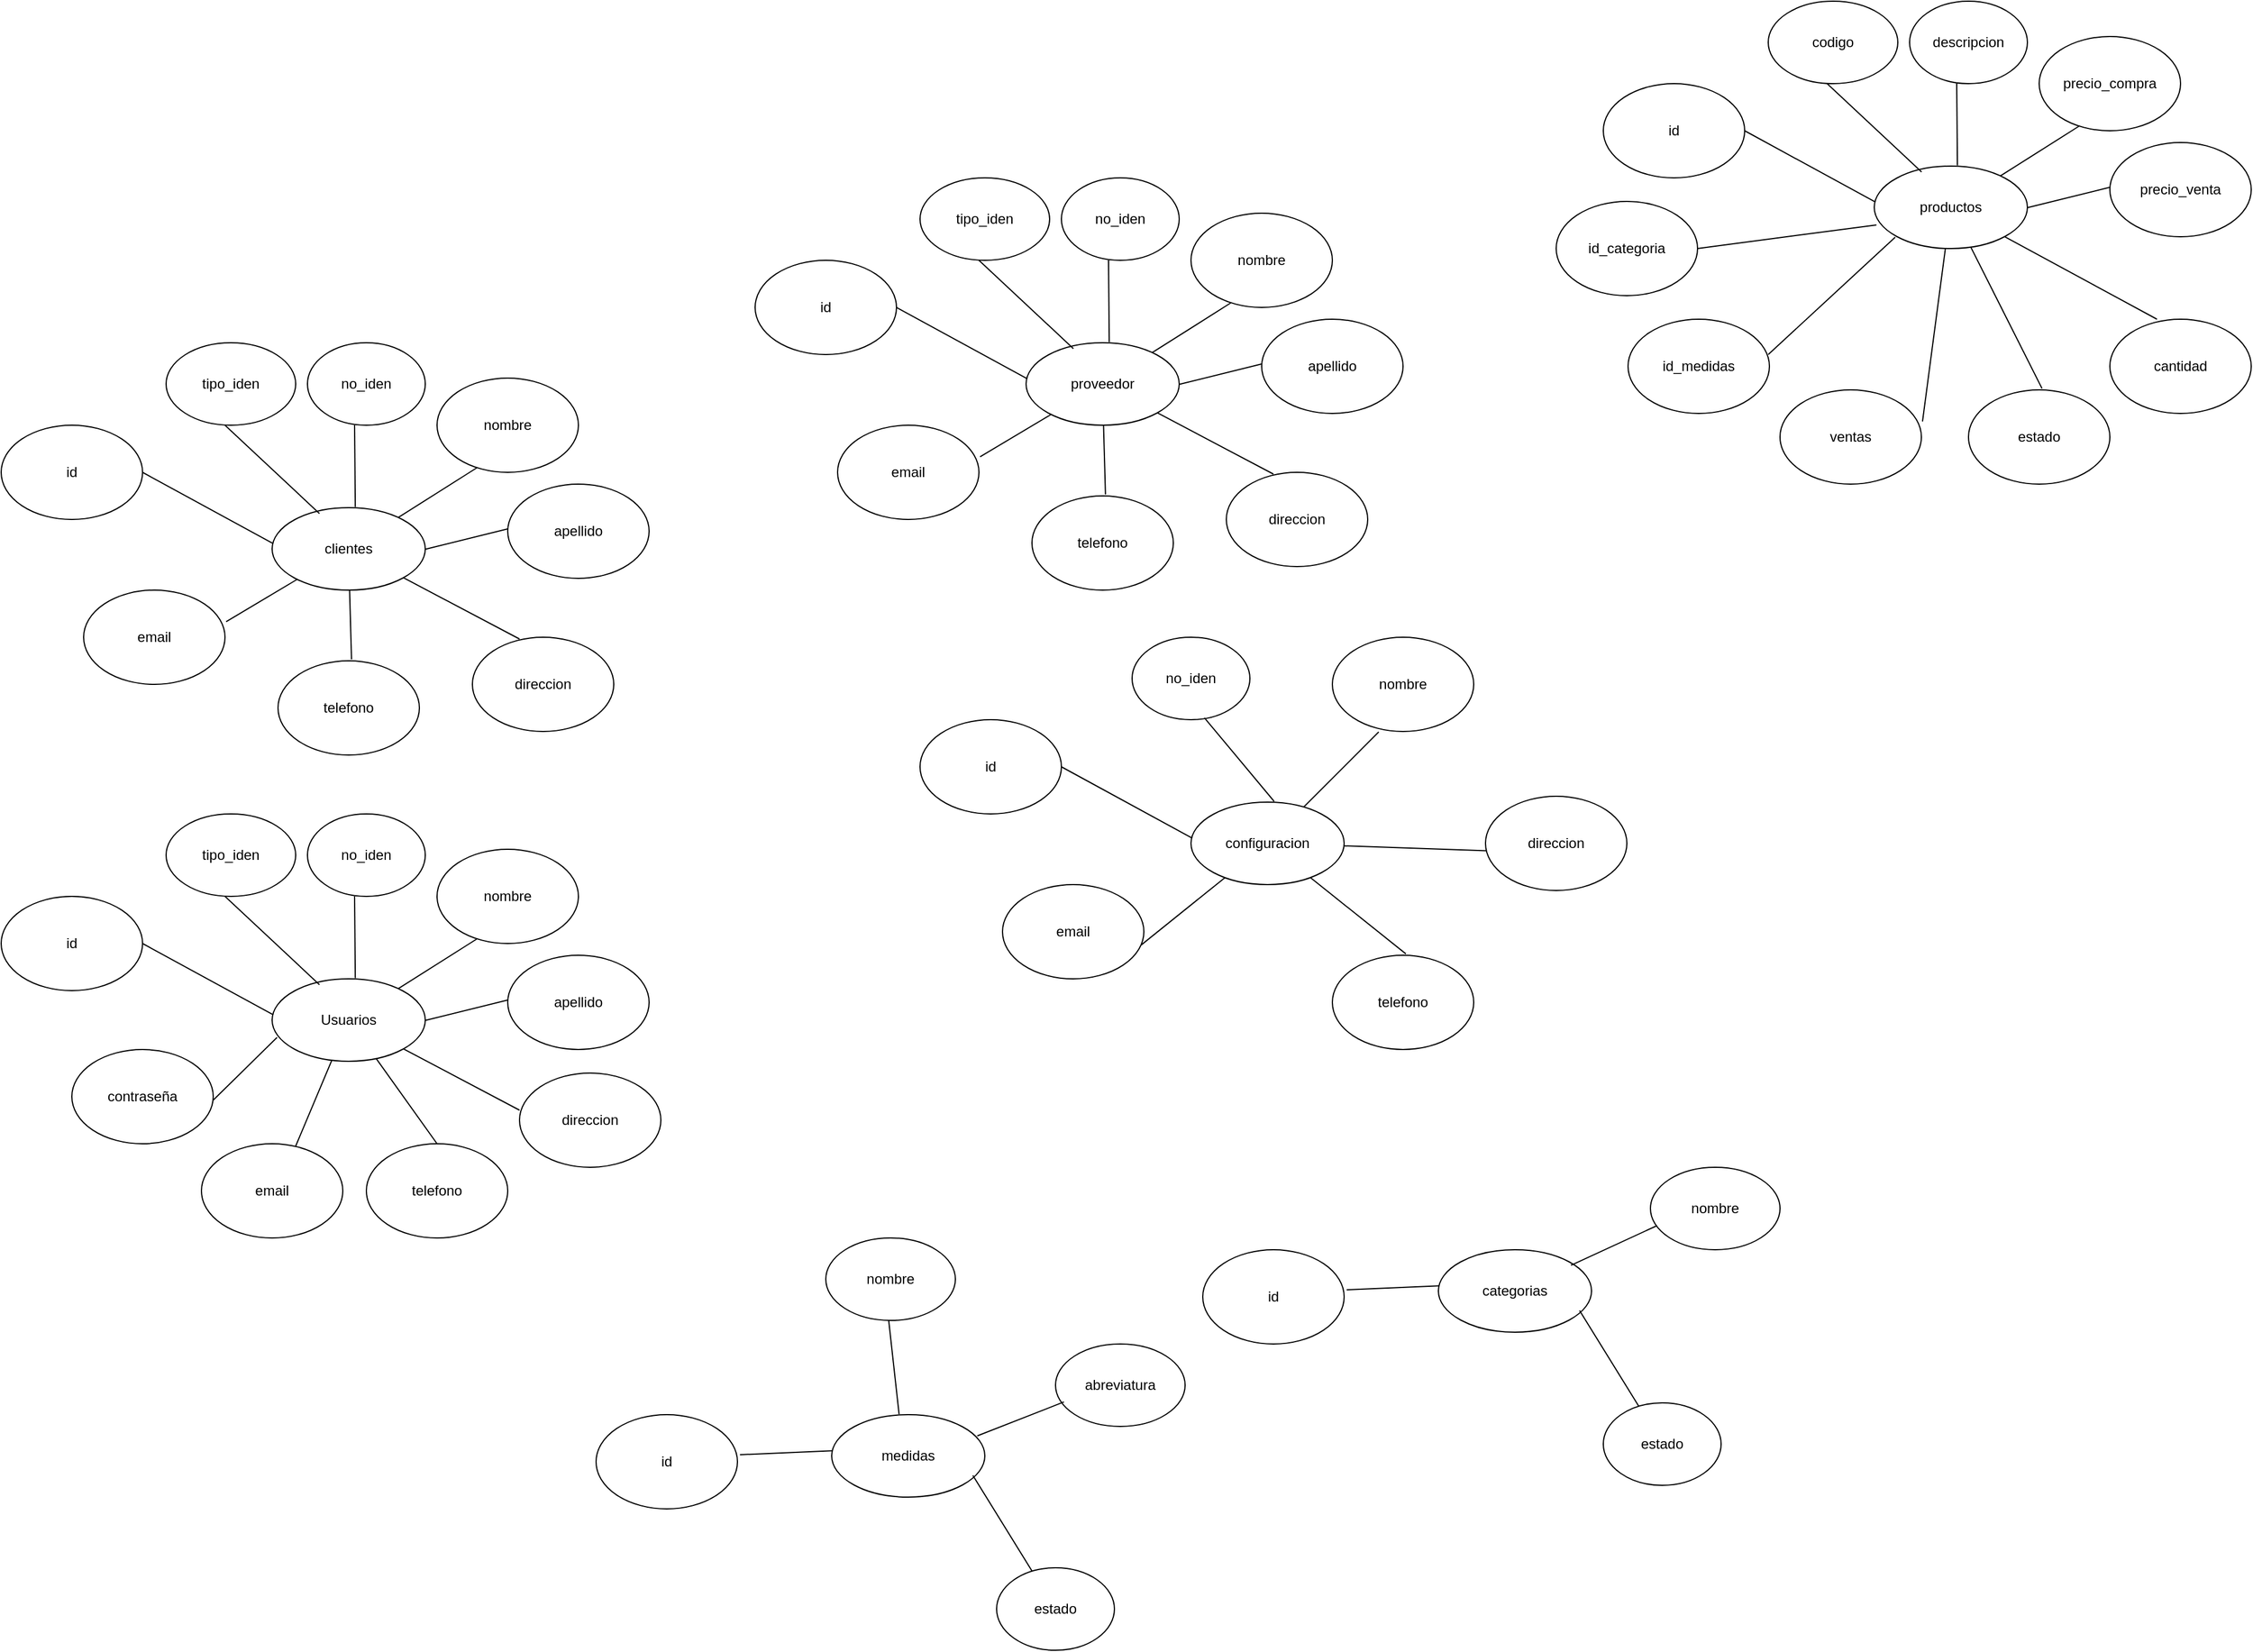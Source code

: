 <mxfile version="22.0.2" type="github" pages="2">
  <diagram name="Página-1" id="jNS-OsoAPbzubsZ5zcvM">
    <mxGraphModel dx="1640" dy="1669" grid="1" gridSize="10" guides="1" tooltips="1" connect="0" arrows="0" fold="1" page="1" pageScale="1" pageWidth="827" pageHeight="1169" math="0" shadow="0">
      <root>
        <mxCell id="0" />
        <mxCell id="1" parent="0" />
        <mxCell id="_Iu95v3-t_2ewTutbSRK-1" value="Usuarios" style="ellipse;whiteSpace=wrap;html=1;" parent="1" vertex="1">
          <mxGeometry x="-30" y="340" width="130" height="70" as="geometry" />
        </mxCell>
        <mxCell id="_Iu95v3-t_2ewTutbSRK-2" value="tipo_iden" style="ellipse;whiteSpace=wrap;html=1;" parent="1" vertex="1">
          <mxGeometry x="-120" y="200" width="110" height="70" as="geometry" />
        </mxCell>
        <mxCell id="_Iu95v3-t_2ewTutbSRK-3" value="no_iden" style="ellipse;whiteSpace=wrap;html=1;" parent="1" vertex="1">
          <mxGeometry y="200" width="100" height="70" as="geometry" />
        </mxCell>
        <mxCell id="_Iu95v3-t_2ewTutbSRK-4" value="nombre" style="ellipse;whiteSpace=wrap;html=1;" parent="1" vertex="1">
          <mxGeometry x="110" y="230" width="120" height="80" as="geometry" />
        </mxCell>
        <mxCell id="_Iu95v3-t_2ewTutbSRK-5" value="apellido" style="ellipse;whiteSpace=wrap;html=1;" parent="1" vertex="1">
          <mxGeometry x="170" y="320" width="120" height="80" as="geometry" />
        </mxCell>
        <mxCell id="_Iu95v3-t_2ewTutbSRK-6" value="direccion" style="ellipse;whiteSpace=wrap;html=1;" parent="1" vertex="1">
          <mxGeometry x="180" y="420" width="120" height="80" as="geometry" />
        </mxCell>
        <mxCell id="_Iu95v3-t_2ewTutbSRK-7" value="telefono" style="ellipse;whiteSpace=wrap;html=1;" parent="1" vertex="1">
          <mxGeometry x="50" y="480" width="120" height="80" as="geometry" />
        </mxCell>
        <mxCell id="_Iu95v3-t_2ewTutbSRK-8" value="email" style="ellipse;whiteSpace=wrap;html=1;" parent="1" vertex="1">
          <mxGeometry x="-90" y="480" width="120" height="80" as="geometry" />
        </mxCell>
        <mxCell id="_Iu95v3-t_2ewTutbSRK-9" value="contraseña" style="ellipse;whiteSpace=wrap;html=1;" parent="1" vertex="1">
          <mxGeometry x="-200" y="400" width="120" height="80" as="geometry" />
        </mxCell>
        <mxCell id="_Iu95v3-t_2ewTutbSRK-13" value="" style="endArrow=none;html=1;rounded=0;" parent="1" source="_Iu95v3-t_2ewTutbSRK-1" edge="1">
          <mxGeometry width="50" height="50" relative="1" as="geometry">
            <mxPoint x="93.497" y="346.251" as="sourcePoint" />
            <mxPoint x="144" y="306" as="targetPoint" />
          </mxGeometry>
        </mxCell>
        <mxCell id="_Iu95v3-t_2ewTutbSRK-22" value="" style="endArrow=none;html=1;rounded=0;exitX=0.998;exitY=0.506;exitDx=0;exitDy=0;exitPerimeter=0;" parent="1" source="_Iu95v3-t_2ewTutbSRK-1" edge="1">
          <mxGeometry width="50" height="50" relative="1" as="geometry">
            <mxPoint x="103" y="400" as="sourcePoint" />
            <mxPoint x="170" y="358" as="targetPoint" />
          </mxGeometry>
        </mxCell>
        <mxCell id="_Iu95v3-t_2ewTutbSRK-23" value="" style="endArrow=none;html=1;rounded=0;" parent="1" source="_Iu95v3-t_2ewTutbSRK-1" edge="1">
          <mxGeometry width="50" height="50" relative="1" as="geometry">
            <mxPoint x="110" y="468.5" as="sourcePoint" />
            <mxPoint x="180" y="451.5" as="targetPoint" />
          </mxGeometry>
        </mxCell>
        <mxCell id="_Iu95v3-t_2ewTutbSRK-24" value="id" style="ellipse;whiteSpace=wrap;html=1;" parent="1" vertex="1">
          <mxGeometry x="-260" y="270" width="120" height="80" as="geometry" />
        </mxCell>
        <mxCell id="_Iu95v3-t_2ewTutbSRK-25" value="" style="endArrow=none;html=1;rounded=0;" parent="1" source="_Iu95v3-t_2ewTutbSRK-1" edge="1">
          <mxGeometry width="50" height="50" relative="1" as="geometry">
            <mxPoint x="12" y="427.5" as="sourcePoint" />
            <mxPoint x="110" y="480" as="targetPoint" />
          </mxGeometry>
        </mxCell>
        <mxCell id="_Iu95v3-t_2ewTutbSRK-26" value="" style="endArrow=none;html=1;rounded=0;" parent="1" source="_Iu95v3-t_2ewTutbSRK-1" edge="1">
          <mxGeometry width="50" height="50" relative="1" as="geometry">
            <mxPoint x="-62" y="410" as="sourcePoint" />
            <mxPoint x="-10" y="482" as="targetPoint" />
          </mxGeometry>
        </mxCell>
        <mxCell id="_Iu95v3-t_2ewTutbSRK-27" value="" style="endArrow=none;html=1;rounded=0;exitX=0.032;exitY=0.711;exitDx=0;exitDy=0;exitPerimeter=0;" parent="1" source="_Iu95v3-t_2ewTutbSRK-1" edge="1">
          <mxGeometry width="50" height="50" relative="1" as="geometry">
            <mxPoint x="-49" y="370" as="sourcePoint" />
            <mxPoint x="-80" y="443" as="targetPoint" />
          </mxGeometry>
        </mxCell>
        <mxCell id="_Iu95v3-t_2ewTutbSRK-29" value="" style="endArrow=none;html=1;rounded=0;exitX=0.008;exitY=0.437;exitDx=0;exitDy=0;exitPerimeter=0;" parent="1" source="_Iu95v3-t_2ewTutbSRK-1" edge="1">
          <mxGeometry width="50" height="50" relative="1" as="geometry">
            <mxPoint x="-16.22" y="382.18" as="sourcePoint" />
            <mxPoint x="-140" y="310" as="targetPoint" />
          </mxGeometry>
        </mxCell>
        <mxCell id="_Iu95v3-t_2ewTutbSRK-30" value="" style="endArrow=none;html=1;rounded=0;exitX=0.309;exitY=0.071;exitDx=0;exitDy=0;exitPerimeter=0;" parent="1" source="_Iu95v3-t_2ewTutbSRK-1" edge="1">
          <mxGeometry width="50" height="50" relative="1" as="geometry">
            <mxPoint x="54" y="342" as="sourcePoint" />
            <mxPoint x="-70" y="270" as="targetPoint" />
          </mxGeometry>
        </mxCell>
        <mxCell id="_Iu95v3-t_2ewTutbSRK-31" value="" style="endArrow=none;html=1;rounded=0;exitX=0.543;exitY=-0.009;exitDx=0;exitDy=0;exitPerimeter=0;" parent="1" source="_Iu95v3-t_2ewTutbSRK-1" edge="1">
          <mxGeometry width="50" height="50" relative="1" as="geometry">
            <mxPoint x="120" y="345" as="sourcePoint" />
            <mxPoint x="40" y="270" as="targetPoint" />
          </mxGeometry>
        </mxCell>
        <mxCell id="_Iu95v3-t_2ewTutbSRK-35" value="clientes" style="ellipse;whiteSpace=wrap;html=1;" parent="1" vertex="1">
          <mxGeometry x="-30" y="-60" width="130" height="70" as="geometry" />
        </mxCell>
        <mxCell id="_Iu95v3-t_2ewTutbSRK-36" value="tipo_iden" style="ellipse;whiteSpace=wrap;html=1;" parent="1" vertex="1">
          <mxGeometry x="-120" y="-200" width="110" height="70" as="geometry" />
        </mxCell>
        <mxCell id="_Iu95v3-t_2ewTutbSRK-37" value="no_iden" style="ellipse;whiteSpace=wrap;html=1;" parent="1" vertex="1">
          <mxGeometry y="-200" width="100" height="70" as="geometry" />
        </mxCell>
        <mxCell id="_Iu95v3-t_2ewTutbSRK-38" value="nombre" style="ellipse;whiteSpace=wrap;html=1;" parent="1" vertex="1">
          <mxGeometry x="110" y="-170" width="120" height="80" as="geometry" />
        </mxCell>
        <mxCell id="_Iu95v3-t_2ewTutbSRK-39" value="apellido" style="ellipse;whiteSpace=wrap;html=1;" parent="1" vertex="1">
          <mxGeometry x="170" y="-80" width="120" height="80" as="geometry" />
        </mxCell>
        <mxCell id="_Iu95v3-t_2ewTutbSRK-40" value="direccion" style="ellipse;whiteSpace=wrap;html=1;" parent="1" vertex="1">
          <mxGeometry x="140" y="50" width="120" height="80" as="geometry" />
        </mxCell>
        <mxCell id="_Iu95v3-t_2ewTutbSRK-41" value="telefono" style="ellipse;whiteSpace=wrap;html=1;" parent="1" vertex="1">
          <mxGeometry x="-25" y="70" width="120" height="80" as="geometry" />
        </mxCell>
        <mxCell id="_Iu95v3-t_2ewTutbSRK-42" value="email" style="ellipse;whiteSpace=wrap;html=1;" parent="1" vertex="1">
          <mxGeometry x="-190" y="10" width="120" height="80" as="geometry" />
        </mxCell>
        <mxCell id="_Iu95v3-t_2ewTutbSRK-44" value="" style="endArrow=none;html=1;rounded=0;" parent="1" source="_Iu95v3-t_2ewTutbSRK-35" edge="1">
          <mxGeometry width="50" height="50" relative="1" as="geometry">
            <mxPoint x="93.497" y="-53.749" as="sourcePoint" />
            <mxPoint x="144" y="-94" as="targetPoint" />
          </mxGeometry>
        </mxCell>
        <mxCell id="_Iu95v3-t_2ewTutbSRK-45" value="" style="endArrow=none;html=1;rounded=0;exitX=0.998;exitY=0.506;exitDx=0;exitDy=0;exitPerimeter=0;" parent="1" source="_Iu95v3-t_2ewTutbSRK-35" edge="1">
          <mxGeometry width="50" height="50" relative="1" as="geometry">
            <mxPoint x="103" as="sourcePoint" />
            <mxPoint x="170" y="-42" as="targetPoint" />
          </mxGeometry>
        </mxCell>
        <mxCell id="_Iu95v3-t_2ewTutbSRK-46" value="" style="endArrow=none;html=1;rounded=0;" parent="1" source="_Iu95v3-t_2ewTutbSRK-35" edge="1">
          <mxGeometry width="50" height="50" relative="1" as="geometry">
            <mxPoint x="110" y="68.5" as="sourcePoint" />
            <mxPoint x="180" y="51.5" as="targetPoint" />
          </mxGeometry>
        </mxCell>
        <mxCell id="_Iu95v3-t_2ewTutbSRK-47" value="id" style="ellipse;whiteSpace=wrap;html=1;" parent="1" vertex="1">
          <mxGeometry x="-260" y="-130" width="120" height="80" as="geometry" />
        </mxCell>
        <mxCell id="_Iu95v3-t_2ewTutbSRK-48" value="" style="endArrow=none;html=1;rounded=0;entryX=0.52;entryY=-0.015;entryDx=0;entryDy=0;entryPerimeter=0;" parent="1" source="_Iu95v3-t_2ewTutbSRK-35" target="_Iu95v3-t_2ewTutbSRK-41" edge="1">
          <mxGeometry width="50" height="50" relative="1" as="geometry">
            <mxPoint x="12" y="27.5" as="sourcePoint" />
            <mxPoint x="110" y="80" as="targetPoint" />
          </mxGeometry>
        </mxCell>
        <mxCell id="_Iu95v3-t_2ewTutbSRK-49" value="" style="endArrow=none;html=1;rounded=0;entryX=1.008;entryY=0.335;entryDx=0;entryDy=0;entryPerimeter=0;" parent="1" source="_Iu95v3-t_2ewTutbSRK-35" target="_Iu95v3-t_2ewTutbSRK-42" edge="1">
          <mxGeometry width="50" height="50" relative="1" as="geometry">
            <mxPoint x="-62" y="10" as="sourcePoint" />
            <mxPoint x="-10" y="82" as="targetPoint" />
          </mxGeometry>
        </mxCell>
        <mxCell id="_Iu95v3-t_2ewTutbSRK-51" value="" style="endArrow=none;html=1;rounded=0;exitX=0.008;exitY=0.437;exitDx=0;exitDy=0;exitPerimeter=0;" parent="1" source="_Iu95v3-t_2ewTutbSRK-35" edge="1">
          <mxGeometry width="50" height="50" relative="1" as="geometry">
            <mxPoint x="-16.22" y="-17.82" as="sourcePoint" />
            <mxPoint x="-140" y="-90" as="targetPoint" />
          </mxGeometry>
        </mxCell>
        <mxCell id="_Iu95v3-t_2ewTutbSRK-52" value="" style="endArrow=none;html=1;rounded=0;exitX=0.309;exitY=0.071;exitDx=0;exitDy=0;exitPerimeter=0;" parent="1" source="_Iu95v3-t_2ewTutbSRK-35" edge="1">
          <mxGeometry width="50" height="50" relative="1" as="geometry">
            <mxPoint x="54" y="-58" as="sourcePoint" />
            <mxPoint x="-70" y="-130" as="targetPoint" />
          </mxGeometry>
        </mxCell>
        <mxCell id="_Iu95v3-t_2ewTutbSRK-53" value="" style="endArrow=none;html=1;rounded=0;exitX=0.543;exitY=-0.009;exitDx=0;exitDy=0;exitPerimeter=0;" parent="1" source="_Iu95v3-t_2ewTutbSRK-35" edge="1">
          <mxGeometry width="50" height="50" relative="1" as="geometry">
            <mxPoint x="120" y="-55" as="sourcePoint" />
            <mxPoint x="40" y="-130" as="targetPoint" />
          </mxGeometry>
        </mxCell>
        <mxCell id="_Iu95v3-t_2ewTutbSRK-54" value="proveedor" style="ellipse;whiteSpace=wrap;html=1;" parent="1" vertex="1">
          <mxGeometry x="610" y="-200" width="130" height="70" as="geometry" />
        </mxCell>
        <mxCell id="_Iu95v3-t_2ewTutbSRK-55" value="tipo_iden" style="ellipse;whiteSpace=wrap;html=1;" parent="1" vertex="1">
          <mxGeometry x="520" y="-340" width="110" height="70" as="geometry" />
        </mxCell>
        <mxCell id="_Iu95v3-t_2ewTutbSRK-56" value="no_iden" style="ellipse;whiteSpace=wrap;html=1;" parent="1" vertex="1">
          <mxGeometry x="640" y="-340" width="100" height="70" as="geometry" />
        </mxCell>
        <mxCell id="_Iu95v3-t_2ewTutbSRK-57" value="nombre" style="ellipse;whiteSpace=wrap;html=1;" parent="1" vertex="1">
          <mxGeometry x="750" y="-310" width="120" height="80" as="geometry" />
        </mxCell>
        <mxCell id="_Iu95v3-t_2ewTutbSRK-58" value="apellido" style="ellipse;whiteSpace=wrap;html=1;" parent="1" vertex="1">
          <mxGeometry x="810" y="-220" width="120" height="80" as="geometry" />
        </mxCell>
        <mxCell id="_Iu95v3-t_2ewTutbSRK-59" value="direccion" style="ellipse;whiteSpace=wrap;html=1;" parent="1" vertex="1">
          <mxGeometry x="780" y="-90" width="120" height="80" as="geometry" />
        </mxCell>
        <mxCell id="_Iu95v3-t_2ewTutbSRK-60" value="telefono" style="ellipse;whiteSpace=wrap;html=1;" parent="1" vertex="1">
          <mxGeometry x="615" y="-70" width="120" height="80" as="geometry" />
        </mxCell>
        <mxCell id="_Iu95v3-t_2ewTutbSRK-61" value="email" style="ellipse;whiteSpace=wrap;html=1;" parent="1" vertex="1">
          <mxGeometry x="450" y="-130" width="120" height="80" as="geometry" />
        </mxCell>
        <mxCell id="_Iu95v3-t_2ewTutbSRK-62" value="" style="endArrow=none;html=1;rounded=0;" parent="1" source="_Iu95v3-t_2ewTutbSRK-54" edge="1">
          <mxGeometry width="50" height="50" relative="1" as="geometry">
            <mxPoint x="733.497" y="-193.749" as="sourcePoint" />
            <mxPoint x="784" y="-234" as="targetPoint" />
          </mxGeometry>
        </mxCell>
        <mxCell id="_Iu95v3-t_2ewTutbSRK-63" value="" style="endArrow=none;html=1;rounded=0;exitX=0.998;exitY=0.506;exitDx=0;exitDy=0;exitPerimeter=0;" parent="1" source="_Iu95v3-t_2ewTutbSRK-54" edge="1">
          <mxGeometry width="50" height="50" relative="1" as="geometry">
            <mxPoint x="743" y="-140" as="sourcePoint" />
            <mxPoint x="810" y="-182" as="targetPoint" />
          </mxGeometry>
        </mxCell>
        <mxCell id="_Iu95v3-t_2ewTutbSRK-64" value="" style="endArrow=none;html=1;rounded=0;" parent="1" source="_Iu95v3-t_2ewTutbSRK-54" edge="1">
          <mxGeometry width="50" height="50" relative="1" as="geometry">
            <mxPoint x="750" y="-71.5" as="sourcePoint" />
            <mxPoint x="820" y="-88.5" as="targetPoint" />
          </mxGeometry>
        </mxCell>
        <mxCell id="_Iu95v3-t_2ewTutbSRK-65" value="id" style="ellipse;whiteSpace=wrap;html=1;" parent="1" vertex="1">
          <mxGeometry x="380" y="-270" width="120" height="80" as="geometry" />
        </mxCell>
        <mxCell id="_Iu95v3-t_2ewTutbSRK-66" value="" style="endArrow=none;html=1;rounded=0;entryX=0.52;entryY=-0.015;entryDx=0;entryDy=0;entryPerimeter=0;" parent="1" source="_Iu95v3-t_2ewTutbSRK-54" target="_Iu95v3-t_2ewTutbSRK-60" edge="1">
          <mxGeometry width="50" height="50" relative="1" as="geometry">
            <mxPoint x="652" y="-112.5" as="sourcePoint" />
            <mxPoint x="750" y="-60" as="targetPoint" />
          </mxGeometry>
        </mxCell>
        <mxCell id="_Iu95v3-t_2ewTutbSRK-67" value="" style="endArrow=none;html=1;rounded=0;entryX=1.008;entryY=0.335;entryDx=0;entryDy=0;entryPerimeter=0;" parent="1" source="_Iu95v3-t_2ewTutbSRK-54" target="_Iu95v3-t_2ewTutbSRK-61" edge="1">
          <mxGeometry width="50" height="50" relative="1" as="geometry">
            <mxPoint x="578" y="-130" as="sourcePoint" />
            <mxPoint x="630" y="-58" as="targetPoint" />
          </mxGeometry>
        </mxCell>
        <mxCell id="_Iu95v3-t_2ewTutbSRK-68" value="" style="endArrow=none;html=1;rounded=0;exitX=0.008;exitY=0.437;exitDx=0;exitDy=0;exitPerimeter=0;" parent="1" source="_Iu95v3-t_2ewTutbSRK-54" edge="1">
          <mxGeometry width="50" height="50" relative="1" as="geometry">
            <mxPoint x="623.78" y="-157.82" as="sourcePoint" />
            <mxPoint x="500" y="-230" as="targetPoint" />
          </mxGeometry>
        </mxCell>
        <mxCell id="_Iu95v3-t_2ewTutbSRK-69" value="" style="endArrow=none;html=1;rounded=0;exitX=0.309;exitY=0.071;exitDx=0;exitDy=0;exitPerimeter=0;" parent="1" source="_Iu95v3-t_2ewTutbSRK-54" edge="1">
          <mxGeometry width="50" height="50" relative="1" as="geometry">
            <mxPoint x="694" y="-198" as="sourcePoint" />
            <mxPoint x="570" y="-270" as="targetPoint" />
          </mxGeometry>
        </mxCell>
        <mxCell id="_Iu95v3-t_2ewTutbSRK-70" value="" style="endArrow=none;html=1;rounded=0;exitX=0.543;exitY=-0.009;exitDx=0;exitDy=0;exitPerimeter=0;" parent="1" source="_Iu95v3-t_2ewTutbSRK-54" edge="1">
          <mxGeometry width="50" height="50" relative="1" as="geometry">
            <mxPoint x="760" y="-195" as="sourcePoint" />
            <mxPoint x="680" y="-270" as="targetPoint" />
          </mxGeometry>
        </mxCell>
        <mxCell id="_Iu95v3-t_2ewTutbSRK-71" value="configuracion" style="ellipse;whiteSpace=wrap;html=1;" parent="1" vertex="1">
          <mxGeometry x="750" y="190" width="130" height="70" as="geometry" />
        </mxCell>
        <mxCell id="_Iu95v3-t_2ewTutbSRK-73" value="no_iden" style="ellipse;whiteSpace=wrap;html=1;" parent="1" vertex="1">
          <mxGeometry x="700" y="50" width="100" height="70" as="geometry" />
        </mxCell>
        <mxCell id="_Iu95v3-t_2ewTutbSRK-74" value="nombre" style="ellipse;whiteSpace=wrap;html=1;" parent="1" vertex="1">
          <mxGeometry x="870" y="50" width="120" height="80" as="geometry" />
        </mxCell>
        <mxCell id="_Iu95v3-t_2ewTutbSRK-76" value="direccion" style="ellipse;whiteSpace=wrap;html=1;" parent="1" vertex="1">
          <mxGeometry x="1000" y="185" width="120" height="80" as="geometry" />
        </mxCell>
        <mxCell id="_Iu95v3-t_2ewTutbSRK-77" value="telefono" style="ellipse;whiteSpace=wrap;html=1;" parent="1" vertex="1">
          <mxGeometry x="870" y="320" width="120" height="80" as="geometry" />
        </mxCell>
        <mxCell id="_Iu95v3-t_2ewTutbSRK-78" value="email" style="ellipse;whiteSpace=wrap;html=1;" parent="1" vertex="1">
          <mxGeometry x="590" y="260" width="120" height="80" as="geometry" />
        </mxCell>
        <mxCell id="_Iu95v3-t_2ewTutbSRK-79" value="" style="endArrow=none;html=1;rounded=0;entryX=0.328;entryY=1.005;entryDx=0;entryDy=0;entryPerimeter=0;" parent="1" source="_Iu95v3-t_2ewTutbSRK-71" target="_Iu95v3-t_2ewTutbSRK-74" edge="1">
          <mxGeometry width="50" height="50" relative="1" as="geometry">
            <mxPoint x="873.497" y="196.251" as="sourcePoint" />
            <mxPoint x="924" y="156" as="targetPoint" />
          </mxGeometry>
        </mxCell>
        <mxCell id="_Iu95v3-t_2ewTutbSRK-81" value="" style="endArrow=none;html=1;rounded=0;entryX=0.005;entryY=0.578;entryDx=0;entryDy=0;entryPerimeter=0;" parent="1" source="_Iu95v3-t_2ewTutbSRK-71" target="_Iu95v3-t_2ewTutbSRK-76" edge="1">
          <mxGeometry width="50" height="50" relative="1" as="geometry">
            <mxPoint x="890" y="318.5" as="sourcePoint" />
            <mxPoint x="960" y="301.5" as="targetPoint" />
          </mxGeometry>
        </mxCell>
        <mxCell id="_Iu95v3-t_2ewTutbSRK-82" value="id" style="ellipse;whiteSpace=wrap;html=1;" parent="1" vertex="1">
          <mxGeometry x="520" y="120" width="120" height="80" as="geometry" />
        </mxCell>
        <mxCell id="_Iu95v3-t_2ewTutbSRK-83" value="" style="endArrow=none;html=1;rounded=0;entryX=0.52;entryY=-0.015;entryDx=0;entryDy=0;entryPerimeter=0;" parent="1" source="_Iu95v3-t_2ewTutbSRK-71" target="_Iu95v3-t_2ewTutbSRK-77" edge="1">
          <mxGeometry width="50" height="50" relative="1" as="geometry">
            <mxPoint x="792" y="277.5" as="sourcePoint" />
            <mxPoint x="890" y="330" as="targetPoint" />
          </mxGeometry>
        </mxCell>
        <mxCell id="_Iu95v3-t_2ewTutbSRK-84" value="" style="endArrow=none;html=1;rounded=0;entryX=0.982;entryY=0.64;entryDx=0;entryDy=0;entryPerimeter=0;" parent="1" source="_Iu95v3-t_2ewTutbSRK-71" target="_Iu95v3-t_2ewTutbSRK-78" edge="1">
          <mxGeometry width="50" height="50" relative="1" as="geometry">
            <mxPoint x="718" y="260" as="sourcePoint" />
            <mxPoint x="770" y="332" as="targetPoint" />
          </mxGeometry>
        </mxCell>
        <mxCell id="_Iu95v3-t_2ewTutbSRK-85" value="" style="endArrow=none;html=1;rounded=0;exitX=0.008;exitY=0.437;exitDx=0;exitDy=0;exitPerimeter=0;" parent="1" source="_Iu95v3-t_2ewTutbSRK-71" edge="1">
          <mxGeometry width="50" height="50" relative="1" as="geometry">
            <mxPoint x="763.78" y="232.18" as="sourcePoint" />
            <mxPoint x="640" y="160" as="targetPoint" />
          </mxGeometry>
        </mxCell>
        <mxCell id="_Iu95v3-t_2ewTutbSRK-87" value="" style="endArrow=none;html=1;rounded=0;exitX=0.543;exitY=-0.009;exitDx=0;exitDy=0;exitPerimeter=0;entryX=0.614;entryY=0.977;entryDx=0;entryDy=0;entryPerimeter=0;" parent="1" source="_Iu95v3-t_2ewTutbSRK-71" target="_Iu95v3-t_2ewTutbSRK-73" edge="1">
          <mxGeometry width="50" height="50" relative="1" as="geometry">
            <mxPoint x="900" y="195" as="sourcePoint" />
            <mxPoint x="820" y="120" as="targetPoint" />
          </mxGeometry>
        </mxCell>
        <mxCell id="_Iu95v3-t_2ewTutbSRK-88" value="categorias" style="ellipse;whiteSpace=wrap;html=1;" parent="1" vertex="1">
          <mxGeometry x="960" y="570" width="130" height="70" as="geometry" />
        </mxCell>
        <mxCell id="_Iu95v3-t_2ewTutbSRK-89" value="nombre" style="ellipse;whiteSpace=wrap;html=1;" parent="1" vertex="1">
          <mxGeometry x="1140" y="500" width="110" height="70" as="geometry" />
        </mxCell>
        <mxCell id="_Iu95v3-t_2ewTutbSRK-90" value="estado" style="ellipse;whiteSpace=wrap;html=1;" parent="1" vertex="1">
          <mxGeometry x="1100" y="700" width="100" height="70" as="geometry" />
        </mxCell>
        <mxCell id="_Iu95v3-t_2ewTutbSRK-100" value="id" style="ellipse;whiteSpace=wrap;html=1;" parent="1" vertex="1">
          <mxGeometry x="760" y="570" width="120" height="80" as="geometry" />
        </mxCell>
        <mxCell id="_Iu95v3-t_2ewTutbSRK-104" value="" style="endArrow=none;html=1;rounded=0;exitX=0.008;exitY=0.437;exitDx=0;exitDy=0;exitPerimeter=0;entryX=1.018;entryY=0.425;entryDx=0;entryDy=0;entryPerimeter=0;" parent="1" source="_Iu95v3-t_2ewTutbSRK-88" target="_Iu95v3-t_2ewTutbSRK-100" edge="1">
          <mxGeometry width="50" height="50" relative="1" as="geometry">
            <mxPoint x="973.78" y="612.18" as="sourcePoint" />
            <mxPoint x="850" y="540" as="targetPoint" />
          </mxGeometry>
        </mxCell>
        <mxCell id="_Iu95v3-t_2ewTutbSRK-105" value="" style="endArrow=none;html=1;rounded=0;exitX=0.866;exitY=0.189;exitDx=0;exitDy=0;exitPerimeter=0;entryX=0.049;entryY=0.709;entryDx=0;entryDy=0;entryPerimeter=0;" parent="1" source="_Iu95v3-t_2ewTutbSRK-88" target="_Iu95v3-t_2ewTutbSRK-89" edge="1">
          <mxGeometry width="50" height="50" relative="1" as="geometry">
            <mxPoint x="1044" y="572" as="sourcePoint" />
            <mxPoint x="920" y="500" as="targetPoint" />
          </mxGeometry>
        </mxCell>
        <mxCell id="_Iu95v3-t_2ewTutbSRK-106" value="" style="endArrow=none;html=1;rounded=0;exitX=0.922;exitY=0.737;exitDx=0;exitDy=0;exitPerimeter=0;" parent="1" source="_Iu95v3-t_2ewTutbSRK-88" target="_Iu95v3-t_2ewTutbSRK-90" edge="1">
          <mxGeometry width="50" height="50" relative="1" as="geometry">
            <mxPoint x="1110" y="575" as="sourcePoint" />
            <mxPoint x="1030" y="500" as="targetPoint" />
          </mxGeometry>
        </mxCell>
        <mxCell id="_Iu95v3-t_2ewTutbSRK-107" value="medidas" style="ellipse;whiteSpace=wrap;html=1;" parent="1" vertex="1">
          <mxGeometry x="445" y="710" width="130" height="70" as="geometry" />
        </mxCell>
        <mxCell id="_Iu95v3-t_2ewTutbSRK-108" value="nombre" style="ellipse;whiteSpace=wrap;html=1;" parent="1" vertex="1">
          <mxGeometry x="440" y="560" width="110" height="70" as="geometry" />
        </mxCell>
        <mxCell id="_Iu95v3-t_2ewTutbSRK-109" value="estado" style="ellipse;whiteSpace=wrap;html=1;" parent="1" vertex="1">
          <mxGeometry x="585" y="840" width="100" height="70" as="geometry" />
        </mxCell>
        <mxCell id="_Iu95v3-t_2ewTutbSRK-110" value="id" style="ellipse;whiteSpace=wrap;html=1;" parent="1" vertex="1">
          <mxGeometry x="245" y="710" width="120" height="80" as="geometry" />
        </mxCell>
        <mxCell id="_Iu95v3-t_2ewTutbSRK-111" value="" style="endArrow=none;html=1;rounded=0;exitX=0.008;exitY=0.437;exitDx=0;exitDy=0;exitPerimeter=0;entryX=1.018;entryY=0.425;entryDx=0;entryDy=0;entryPerimeter=0;" parent="1" source="_Iu95v3-t_2ewTutbSRK-107" target="_Iu95v3-t_2ewTutbSRK-110" edge="1">
          <mxGeometry width="50" height="50" relative="1" as="geometry">
            <mxPoint x="458.78" y="752.18" as="sourcePoint" />
            <mxPoint x="335" y="680" as="targetPoint" />
          </mxGeometry>
        </mxCell>
        <mxCell id="_Iu95v3-t_2ewTutbSRK-112" value="" style="endArrow=none;html=1;rounded=0;exitX=0.44;exitY=-0.006;exitDx=0;exitDy=0;exitPerimeter=0;entryX=0.485;entryY=0.994;entryDx=0;entryDy=0;entryPerimeter=0;" parent="1" source="_Iu95v3-t_2ewTutbSRK-107" target="_Iu95v3-t_2ewTutbSRK-108" edge="1">
          <mxGeometry width="50" height="50" relative="1" as="geometry">
            <mxPoint x="529" y="712" as="sourcePoint" />
            <mxPoint x="405" y="640" as="targetPoint" />
          </mxGeometry>
        </mxCell>
        <mxCell id="_Iu95v3-t_2ewTutbSRK-113" value="" style="endArrow=none;html=1;rounded=0;exitX=0.922;exitY=0.737;exitDx=0;exitDy=0;exitPerimeter=0;" parent="1" source="_Iu95v3-t_2ewTutbSRK-107" target="_Iu95v3-t_2ewTutbSRK-109" edge="1">
          <mxGeometry width="50" height="50" relative="1" as="geometry">
            <mxPoint x="595" y="715" as="sourcePoint" />
            <mxPoint x="515" y="640" as="targetPoint" />
          </mxGeometry>
        </mxCell>
        <mxCell id="_Iu95v3-t_2ewTutbSRK-114" value="abreviatura" style="ellipse;whiteSpace=wrap;html=1;" parent="1" vertex="1">
          <mxGeometry x="635" y="650" width="110" height="70" as="geometry" />
        </mxCell>
        <mxCell id="_Iu95v3-t_2ewTutbSRK-115" value="" style="endArrow=none;html=1;rounded=0;exitX=0.065;exitY=0.703;exitDx=0;exitDy=0;exitPerimeter=0;entryX=0.951;entryY=0.257;entryDx=0;entryDy=0;entryPerimeter=0;" parent="1" source="_Iu95v3-t_2ewTutbSRK-114" target="_Iu95v3-t_2ewTutbSRK-107" edge="1">
          <mxGeometry width="50" height="50" relative="1" as="geometry">
            <mxPoint x="635" y="700" as="sourcePoint" />
            <mxPoint x="626" y="620" as="targetPoint" />
          </mxGeometry>
        </mxCell>
        <mxCell id="_Iu95v3-t_2ewTutbSRK-116" value="productos" style="ellipse;whiteSpace=wrap;html=1;" parent="1" vertex="1">
          <mxGeometry x="1330" y="-350" width="130" height="70" as="geometry" />
        </mxCell>
        <mxCell id="_Iu95v3-t_2ewTutbSRK-117" value="codigo" style="ellipse;whiteSpace=wrap;html=1;" parent="1" vertex="1">
          <mxGeometry x="1240" y="-490" width="110" height="70" as="geometry" />
        </mxCell>
        <mxCell id="_Iu95v3-t_2ewTutbSRK-118" value="descripcion" style="ellipse;whiteSpace=wrap;html=1;" parent="1" vertex="1">
          <mxGeometry x="1360" y="-490" width="100" height="70" as="geometry" />
        </mxCell>
        <mxCell id="_Iu95v3-t_2ewTutbSRK-119" value="precio_compra" style="ellipse;whiteSpace=wrap;html=1;" parent="1" vertex="1">
          <mxGeometry x="1470" y="-460" width="120" height="80" as="geometry" />
        </mxCell>
        <mxCell id="_Iu95v3-t_2ewTutbSRK-120" value="precio_venta" style="ellipse;whiteSpace=wrap;html=1;" parent="1" vertex="1">
          <mxGeometry x="1530" y="-370" width="120" height="80" as="geometry" />
        </mxCell>
        <mxCell id="_Iu95v3-t_2ewTutbSRK-121" value="cantidad" style="ellipse;whiteSpace=wrap;html=1;" parent="1" vertex="1">
          <mxGeometry x="1530" y="-220" width="120" height="80" as="geometry" />
        </mxCell>
        <mxCell id="_Iu95v3-t_2ewTutbSRK-122" value="estado" style="ellipse;whiteSpace=wrap;html=1;" parent="1" vertex="1">
          <mxGeometry x="1410" y="-160" width="120" height="80" as="geometry" />
        </mxCell>
        <mxCell id="_Iu95v3-t_2ewTutbSRK-123" value="ventas" style="ellipse;whiteSpace=wrap;html=1;" parent="1" vertex="1">
          <mxGeometry x="1250" y="-160" width="120" height="80" as="geometry" />
        </mxCell>
        <mxCell id="_Iu95v3-t_2ewTutbSRK-124" value="" style="endArrow=none;html=1;rounded=0;" parent="1" source="_Iu95v3-t_2ewTutbSRK-116" edge="1">
          <mxGeometry width="50" height="50" relative="1" as="geometry">
            <mxPoint x="1453.497" y="-343.749" as="sourcePoint" />
            <mxPoint x="1504" y="-384" as="targetPoint" />
          </mxGeometry>
        </mxCell>
        <mxCell id="_Iu95v3-t_2ewTutbSRK-125" value="" style="endArrow=none;html=1;rounded=0;exitX=0.998;exitY=0.506;exitDx=0;exitDy=0;exitPerimeter=0;" parent="1" source="_Iu95v3-t_2ewTutbSRK-116" edge="1">
          <mxGeometry width="50" height="50" relative="1" as="geometry">
            <mxPoint x="1463" y="-290" as="sourcePoint" />
            <mxPoint x="1530" y="-332" as="targetPoint" />
          </mxGeometry>
        </mxCell>
        <mxCell id="_Iu95v3-t_2ewTutbSRK-126" value="" style="endArrow=none;html=1;rounded=0;entryX=0.333;entryY=0;entryDx=0;entryDy=0;entryPerimeter=0;" parent="1" source="_Iu95v3-t_2ewTutbSRK-116" target="_Iu95v3-t_2ewTutbSRK-121" edge="1">
          <mxGeometry width="50" height="50" relative="1" as="geometry">
            <mxPoint x="1470" y="-221.5" as="sourcePoint" />
            <mxPoint x="1540" y="-238.5" as="targetPoint" />
          </mxGeometry>
        </mxCell>
        <mxCell id="_Iu95v3-t_2ewTutbSRK-127" value="id" style="ellipse;whiteSpace=wrap;html=1;" parent="1" vertex="1">
          <mxGeometry x="1100" y="-420" width="120" height="80" as="geometry" />
        </mxCell>
        <mxCell id="_Iu95v3-t_2ewTutbSRK-128" value="" style="endArrow=none;html=1;rounded=0;entryX=0.52;entryY=-0.015;entryDx=0;entryDy=0;entryPerimeter=0;" parent="1" source="_Iu95v3-t_2ewTutbSRK-116" target="_Iu95v3-t_2ewTutbSRK-122" edge="1">
          <mxGeometry width="50" height="50" relative="1" as="geometry">
            <mxPoint x="1372" y="-262.5" as="sourcePoint" />
            <mxPoint x="1470" y="-210" as="targetPoint" />
          </mxGeometry>
        </mxCell>
        <mxCell id="_Iu95v3-t_2ewTutbSRK-129" value="" style="endArrow=none;html=1;rounded=0;entryX=1.008;entryY=0.335;entryDx=0;entryDy=0;entryPerimeter=0;" parent="1" source="_Iu95v3-t_2ewTutbSRK-116" target="_Iu95v3-t_2ewTutbSRK-123" edge="1">
          <mxGeometry width="50" height="50" relative="1" as="geometry">
            <mxPoint x="1298" y="-280" as="sourcePoint" />
            <mxPoint x="1350" y="-208" as="targetPoint" />
          </mxGeometry>
        </mxCell>
        <mxCell id="_Iu95v3-t_2ewTutbSRK-130" value="" style="endArrow=none;html=1;rounded=0;exitX=0.008;exitY=0.437;exitDx=0;exitDy=0;exitPerimeter=0;" parent="1" source="_Iu95v3-t_2ewTutbSRK-116" edge="1">
          <mxGeometry width="50" height="50" relative="1" as="geometry">
            <mxPoint x="1343.78" y="-307.82" as="sourcePoint" />
            <mxPoint x="1220" y="-380" as="targetPoint" />
          </mxGeometry>
        </mxCell>
        <mxCell id="_Iu95v3-t_2ewTutbSRK-131" value="" style="endArrow=none;html=1;rounded=0;exitX=0.309;exitY=0.071;exitDx=0;exitDy=0;exitPerimeter=0;" parent="1" source="_Iu95v3-t_2ewTutbSRK-116" edge="1">
          <mxGeometry width="50" height="50" relative="1" as="geometry">
            <mxPoint x="1414" y="-348" as="sourcePoint" />
            <mxPoint x="1290" y="-420" as="targetPoint" />
          </mxGeometry>
        </mxCell>
        <mxCell id="_Iu95v3-t_2ewTutbSRK-132" value="" style="endArrow=none;html=1;rounded=0;exitX=0.543;exitY=-0.009;exitDx=0;exitDy=0;exitPerimeter=0;" parent="1" source="_Iu95v3-t_2ewTutbSRK-116" edge="1">
          <mxGeometry width="50" height="50" relative="1" as="geometry">
            <mxPoint x="1480" y="-345" as="sourcePoint" />
            <mxPoint x="1400" y="-420" as="targetPoint" />
          </mxGeometry>
        </mxCell>
        <mxCell id="_Iu95v3-t_2ewTutbSRK-133" value="id_medidas" style="ellipse;whiteSpace=wrap;html=1;" parent="1" vertex="1">
          <mxGeometry x="1121" y="-220" width="120" height="80" as="geometry" />
        </mxCell>
        <mxCell id="_Iu95v3-t_2ewTutbSRK-134" value="" style="endArrow=none;html=1;rounded=0;entryX=1.008;entryY=0.335;entryDx=0;entryDy=0;entryPerimeter=0;exitX=0.137;exitY=0.863;exitDx=0;exitDy=0;exitPerimeter=0;" parent="1" source="_Iu95v3-t_2ewTutbSRK-116" edge="1">
          <mxGeometry width="50" height="50" relative="1" as="geometry">
            <mxPoint x="1259" y="-337" as="sourcePoint" />
            <mxPoint x="1240" y="-190" as="targetPoint" />
          </mxGeometry>
        </mxCell>
        <mxCell id="_Iu95v3-t_2ewTutbSRK-135" value="id_categoria" style="ellipse;whiteSpace=wrap;html=1;" parent="1" vertex="1">
          <mxGeometry x="1060" y="-320" width="120" height="80" as="geometry" />
        </mxCell>
        <mxCell id="_Iu95v3-t_2ewTutbSRK-136" value="" style="endArrow=none;html=1;rounded=0;entryX=1.008;entryY=0.335;entryDx=0;entryDy=0;entryPerimeter=0;exitX=0.014;exitY=0.714;exitDx=0;exitDy=0;exitPerimeter=0;" parent="1" source="_Iu95v3-t_2ewTutbSRK-116" edge="1">
          <mxGeometry width="50" height="50" relative="1" as="geometry">
            <mxPoint x="1288" y="-380" as="sourcePoint" />
            <mxPoint x="1180" y="-280" as="targetPoint" />
          </mxGeometry>
        </mxCell>
      </root>
    </mxGraphModel>
  </diagram>
  <diagram id="2gWVdHcqexzWSE3snOWG" name="Página-2">
    <mxGraphModel dx="813" dy="500" grid="1" gridSize="10" guides="1" tooltips="1" connect="1" arrows="1" fold="1" page="1" pageScale="1" pageWidth="827" pageHeight="1169" math="0" shadow="0">
      <root>
        <mxCell id="0" />
        <mxCell id="1" parent="0" />
      </root>
    </mxGraphModel>
  </diagram>
</mxfile>
